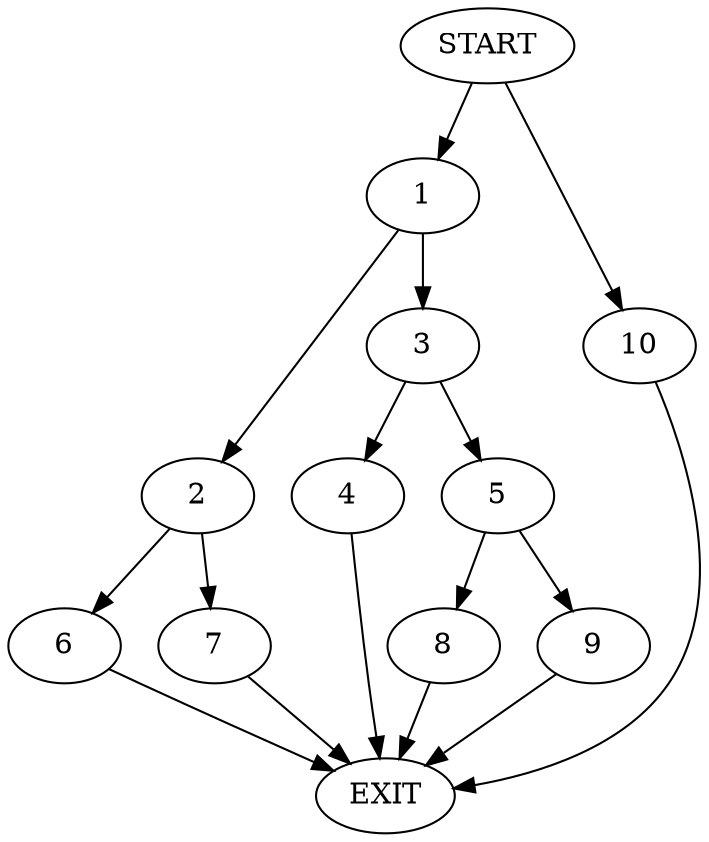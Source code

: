 digraph {
0 [label="START"]
11 [label="EXIT"]
0 -> 1
1 -> 2
1 -> 3
3 -> 4
3 -> 5
2 -> 6
2 -> 7
7 -> 11
6 -> 11
4 -> 11
5 -> 8
5 -> 9
8 -> 11
9 -> 11
0 -> 10
10 -> 11
}

